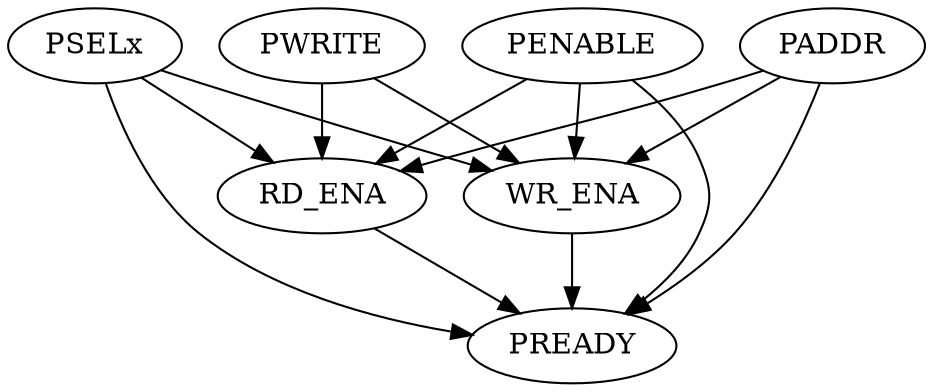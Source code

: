 strict digraph "" {
	PWRITE	 [complexity=12,
		importance=0.163436676439,
		rank=0.0136197230366];
	WR_ENA	 [complexity=7,
		importance=0.130620495392,
		rank=0.0186600707703];
	PWRITE -> WR_ENA;
	RD_ENA	 [complexity=7,
		importance=0.130620495392,
		rank=0.0186600707703];
	PWRITE -> RD_ENA;
	PSELx	 [complexity=12,
		importance=0.163436676439,
		rank=0.0136197230366];
	PSELx -> WR_ENA;
	PREADY	 [complexity=0,
		importance=0.0862990714882,
		rank=0.0];
	PSELx -> PREADY;
	PSELx -> RD_ENA;
	WR_ENA -> PREADY;
	PENABLE	 [complexity=12,
		importance=0.163436676439,
		rank=0.0136197230366];
	PENABLE -> WR_ENA;
	PENABLE -> PREADY;
	PENABLE -> RD_ENA;
	PADDR	 [complexity=12,
		importance=0.163436676439,
		rank=0.0136197230366];
	PADDR -> WR_ENA;
	PADDR -> PREADY;
	PADDR -> RD_ENA;
	RD_ENA -> PREADY;
}
